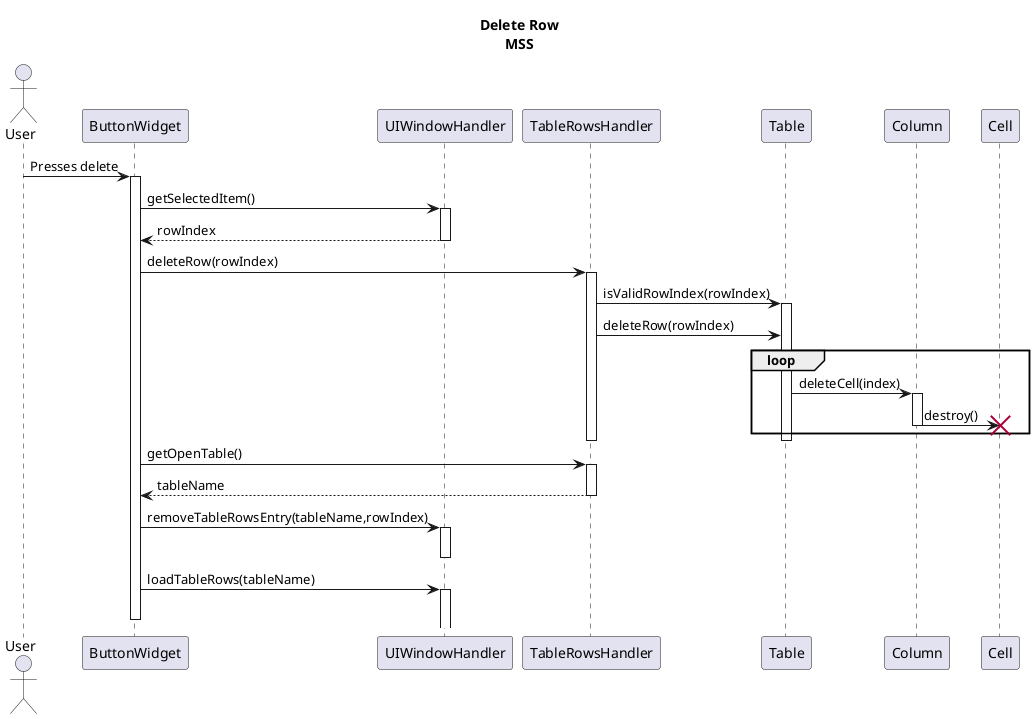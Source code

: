 @startuml
title Delete Row\nMSS
Actor User
User->ButtonWidget: Presses delete
activate ButtonWidget
ButtonWidget ->UIWindowHandler: getSelectedItem()
activate UIWindowHandler
ButtonWidget <-- UIWindowHandler: rowIndex
deactivate
ButtonWidget -> TableRowsHandler: deleteRow(rowIndex)
activate TableRowsHandler

TableRowsHandler -> Table: isValidRowIndex(rowIndex)
activate Table
TableRowsHandler -> Table: deleteRow(rowIndex)

loop
    Table -> Column: deleteCell(index)
    activate Column
    Column -> Cell: destroy()
    deactivate Column
    destroy Cell
end
deactivate Table
deactivate TableRowsHandler
ButtonWidget -> TableRowsHandler: getOpenTable()
activate TableRowsHandler
ButtonWidget <-- TableRowsHandler: tableName
deactivate
ButtonWidget -> UIWindowHandler: removeTableRowsEntry(tableName,rowIndex)
activate UIWindowHandler
deactivate
ButtonWidget -> UIWindowHandler: loadTableRows(tableName)

activate UIWindowHandler
deactivate ButtonWidget
@enduml